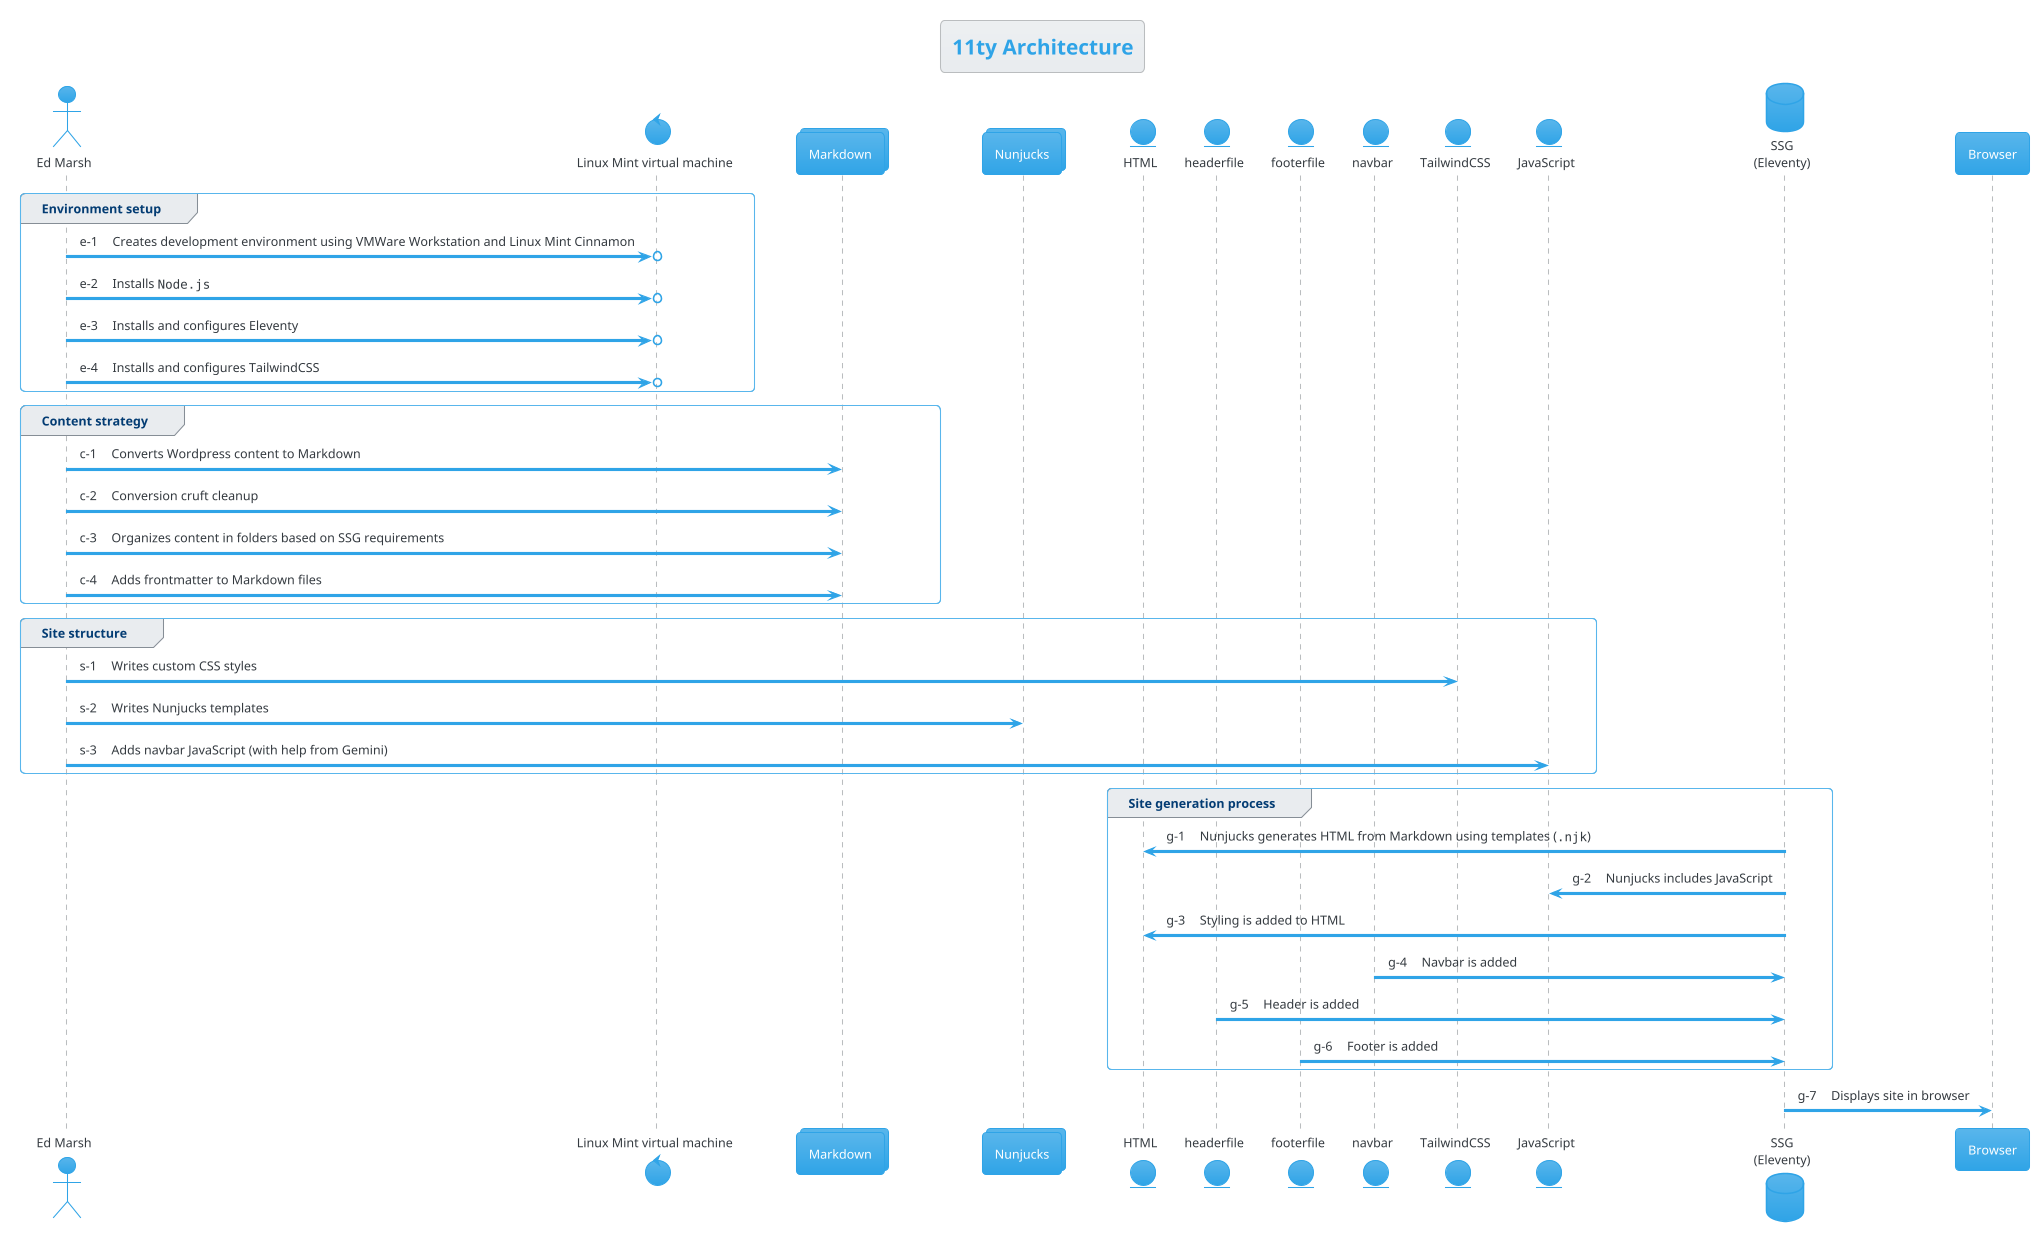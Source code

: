 @startuml
title "11ty Architecture"
!theme cerulean

actor "Ed Marsh" as ed
control "Linux Mint virtual machine" as vm
collections Markdown as md
collections Nunjucks as nj
entity HTML as html
entity headerfile as hf
entity footerfile as ff
entity navbar as nb
entity TailwindCSS as css
entity JavaScript as js
database "SSG\n(Eleventy)" as ssg
participant "Browser" as br

group Environment setup
autonumber "e-0"
ed ->o vm: Creates development environment using VMWare Workstation and Linux Mint Cinnamon
ed ->o vm: Installs ""Node.js""
ed ->o  vm : Installs and configures Eleventy
ed ->o vm : Installs and configures TailwindCSS
end
group Content strategy
autonumber "c-0"
ed -> md : Converts Wordpress content to Markdown
ed -> md : Conversion cruft cleanup
ed -> md: Organizes content in folders based on SSG requirements
ed -> md: Adds frontmatter to Markdown files
end

group Site structure
autonumber "s-0"
ed -> css : Writes custom CSS styles
ed-> nj : Writes Nunjucks templates
ed -> js : Adds navbar JavaScript (with help from Gemini)
end

group Site generation process
autonumber "g-0"
ssg -> html : Nunjucks generates HTML from Markdown using templates ("".njk"")
ssg -> js:  Nunjucks includes JavaScript
ssg -> html : Styling is added to HTML
nb -> ssg: Navbar is added
hf -> ssg: Header is added
ff -> ssg: Footer is added
end
ssg -> br : Displays site in browser

@enduml